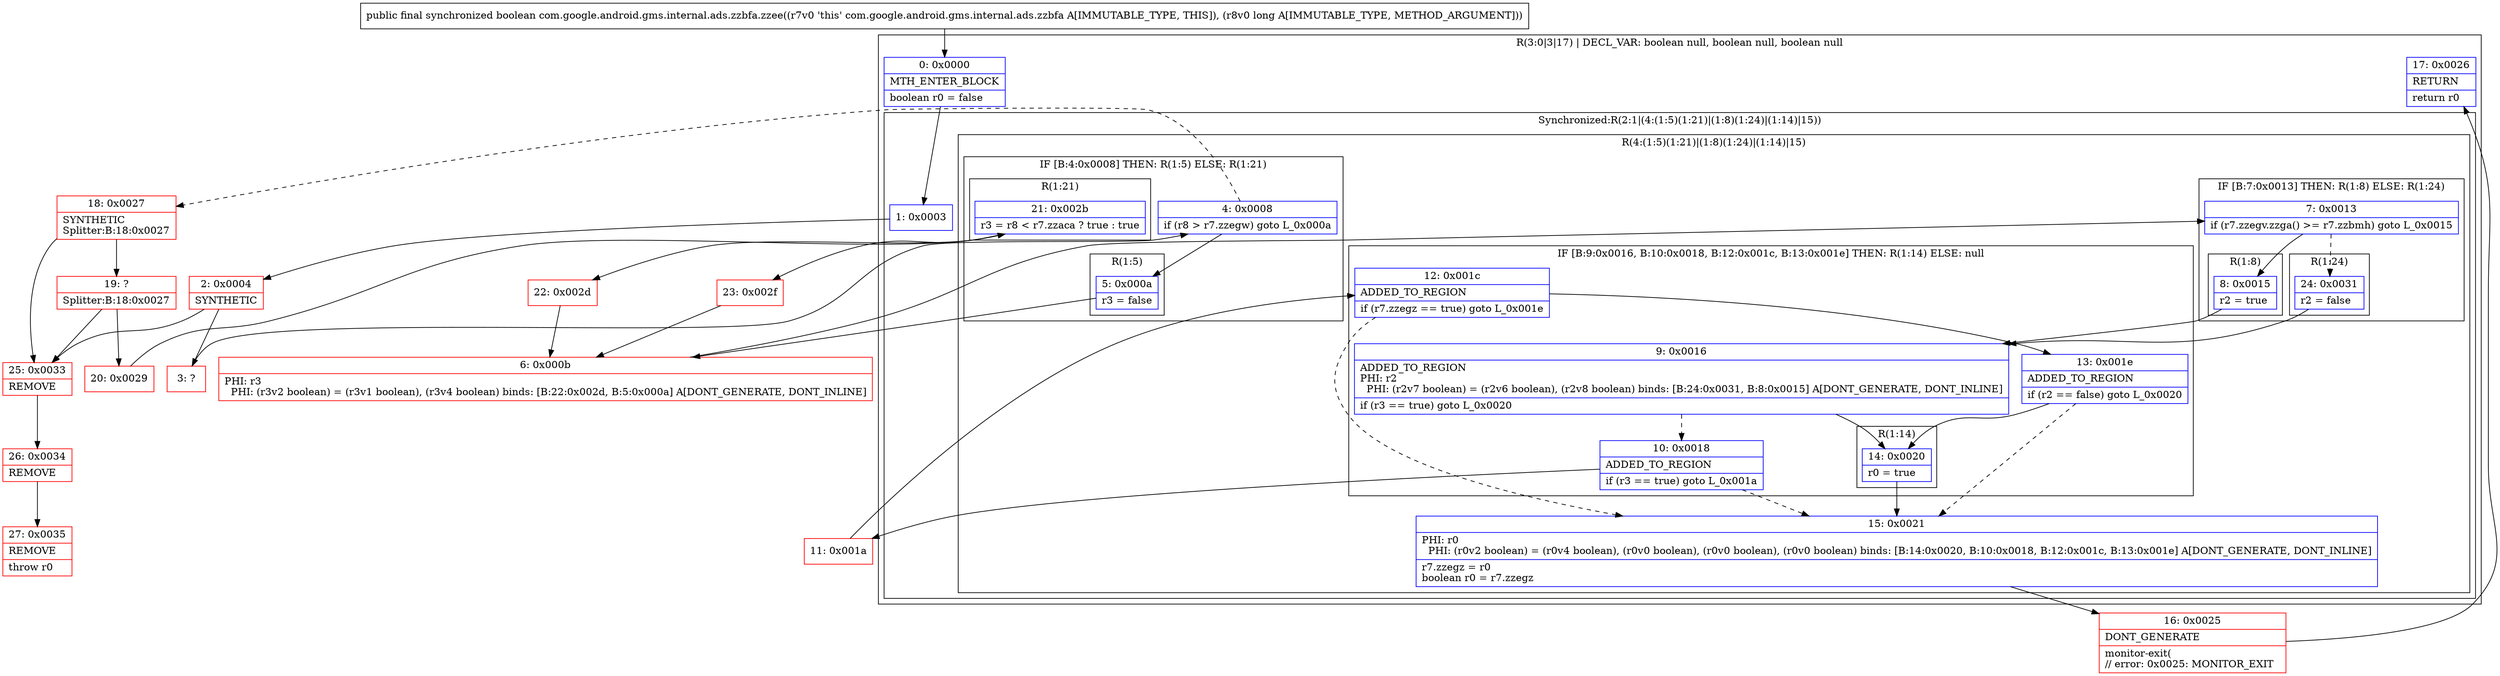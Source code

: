 digraph "CFG forcom.google.android.gms.internal.ads.zzbfa.zzee(J)Z" {
subgraph cluster_Region_163344823 {
label = "R(3:0|3|17) | DECL_VAR: boolean null, boolean null, boolean null\l";
node [shape=record,color=blue];
Node_0 [shape=record,label="{0\:\ 0x0000|MTH_ENTER_BLOCK\l|boolean r0 = false\l}"];
subgraph cluster_SynchronizedRegion_87864642 {
label = "Synchronized:R(2:1|(4:(1:5)(1:21)|(1:8)(1:24)|(1:14)|15))";
node [shape=record,color=blue];
Node_1 [shape=record,label="{1\:\ 0x0003}"];
subgraph cluster_Region_979469561 {
label = "R(4:(1:5)(1:21)|(1:8)(1:24)|(1:14)|15)";
node [shape=record,color=blue];
subgraph cluster_IfRegion_1129456152 {
label = "IF [B:4:0x0008] THEN: R(1:5) ELSE: R(1:21)";
node [shape=record,color=blue];
Node_4 [shape=record,label="{4\:\ 0x0008|if (r8 \> r7.zzegw) goto L_0x000a\l}"];
subgraph cluster_Region_976212040 {
label = "R(1:5)";
node [shape=record,color=blue];
Node_5 [shape=record,label="{5\:\ 0x000a|r3 = false\l}"];
}
subgraph cluster_Region_1358176808 {
label = "R(1:21)";
node [shape=record,color=blue];
Node_21 [shape=record,label="{21\:\ 0x002b|r3 = r8 \< r7.zzaca ? true : true\l}"];
}
}
subgraph cluster_IfRegion_406846529 {
label = "IF [B:7:0x0013] THEN: R(1:8) ELSE: R(1:24)";
node [shape=record,color=blue];
Node_7 [shape=record,label="{7\:\ 0x0013|if (r7.zzegv.zzga() \>= r7.zzbmh) goto L_0x0015\l}"];
subgraph cluster_Region_1710955673 {
label = "R(1:8)";
node [shape=record,color=blue];
Node_8 [shape=record,label="{8\:\ 0x0015|r2 = true\l}"];
}
subgraph cluster_Region_1401621597 {
label = "R(1:24)";
node [shape=record,color=blue];
Node_24 [shape=record,label="{24\:\ 0x0031|r2 = false\l}"];
}
}
subgraph cluster_IfRegion_1180427749 {
label = "IF [B:9:0x0016, B:10:0x0018, B:12:0x001c, B:13:0x001e] THEN: R(1:14) ELSE: null";
node [shape=record,color=blue];
Node_9 [shape=record,label="{9\:\ 0x0016|ADDED_TO_REGION\lPHI: r2 \l  PHI: (r2v7 boolean) = (r2v6 boolean), (r2v8 boolean) binds: [B:24:0x0031, B:8:0x0015] A[DONT_GENERATE, DONT_INLINE]\l|if (r3 == true) goto L_0x0020\l}"];
Node_10 [shape=record,label="{10\:\ 0x0018|ADDED_TO_REGION\l|if (r3 == true) goto L_0x001a\l}"];
Node_12 [shape=record,label="{12\:\ 0x001c|ADDED_TO_REGION\l|if (r7.zzegz == true) goto L_0x001e\l}"];
Node_13 [shape=record,label="{13\:\ 0x001e|ADDED_TO_REGION\l|if (r2 == false) goto L_0x0020\l}"];
subgraph cluster_Region_343914070 {
label = "R(1:14)";
node [shape=record,color=blue];
Node_14 [shape=record,label="{14\:\ 0x0020|r0 = true\l}"];
}
}
Node_15 [shape=record,label="{15\:\ 0x0021|PHI: r0 \l  PHI: (r0v2 boolean) = (r0v4 boolean), (r0v0 boolean), (r0v0 boolean), (r0v0 boolean) binds: [B:14:0x0020, B:10:0x0018, B:12:0x001c, B:13:0x001e] A[DONT_GENERATE, DONT_INLINE]\l|r7.zzegz = r0\lboolean r0 = r7.zzegz\l}"];
}
}
Node_17 [shape=record,label="{17\:\ 0x0026|RETURN\l|return r0\l}"];
}
Node_2 [shape=record,color=red,label="{2\:\ 0x0004|SYNTHETIC\l}"];
Node_3 [shape=record,color=red,label="{3\:\ ?}"];
Node_6 [shape=record,color=red,label="{6\:\ 0x000b|PHI: r3 \l  PHI: (r3v2 boolean) = (r3v1 boolean), (r3v4 boolean) binds: [B:22:0x002d, B:5:0x000a] A[DONT_GENERATE, DONT_INLINE]\l}"];
Node_11 [shape=record,color=red,label="{11\:\ 0x001a}"];
Node_16 [shape=record,color=red,label="{16\:\ 0x0025|DONT_GENERATE\l|monitor\-exit(\l\/\/ error: 0x0025: MONITOR_EXIT  \l}"];
Node_18 [shape=record,color=red,label="{18\:\ 0x0027|SYNTHETIC\lSplitter:B:18:0x0027\l}"];
Node_19 [shape=record,color=red,label="{19\:\ ?|Splitter:B:18:0x0027\l}"];
Node_20 [shape=record,color=red,label="{20\:\ 0x0029}"];
Node_22 [shape=record,color=red,label="{22\:\ 0x002d}"];
Node_23 [shape=record,color=red,label="{23\:\ 0x002f}"];
Node_25 [shape=record,color=red,label="{25\:\ 0x0033|REMOVE\l}"];
Node_26 [shape=record,color=red,label="{26\:\ 0x0034|REMOVE\l}"];
Node_27 [shape=record,color=red,label="{27\:\ 0x0035|REMOVE\l|throw r0\l}"];
MethodNode[shape=record,label="{public final synchronized boolean com.google.android.gms.internal.ads.zzbfa.zzee((r7v0 'this' com.google.android.gms.internal.ads.zzbfa A[IMMUTABLE_TYPE, THIS]), (r8v0 long A[IMMUTABLE_TYPE, METHOD_ARGUMENT])) }"];
MethodNode -> Node_0;
Node_0 -> Node_1;
Node_1 -> Node_2;
Node_4 -> Node_5;
Node_4 -> Node_18[style=dashed];
Node_5 -> Node_6;
Node_21 -> Node_22;
Node_21 -> Node_23;
Node_7 -> Node_8;
Node_7 -> Node_24[style=dashed];
Node_8 -> Node_9;
Node_24 -> Node_9;
Node_9 -> Node_10[style=dashed];
Node_9 -> Node_14;
Node_10 -> Node_11;
Node_10 -> Node_15[style=dashed];
Node_12 -> Node_13;
Node_12 -> Node_15[style=dashed];
Node_13 -> Node_14;
Node_13 -> Node_15[style=dashed];
Node_14 -> Node_15;
Node_15 -> Node_16;
Node_2 -> Node_3;
Node_2 -> Node_25;
Node_3 -> Node_4;
Node_6 -> Node_7;
Node_11 -> Node_12;
Node_16 -> Node_17;
Node_18 -> Node_19;
Node_18 -> Node_25;
Node_19 -> Node_20;
Node_19 -> Node_25;
Node_20 -> Node_21;
Node_22 -> Node_6;
Node_23 -> Node_6;
Node_25 -> Node_26;
Node_26 -> Node_27;
}

